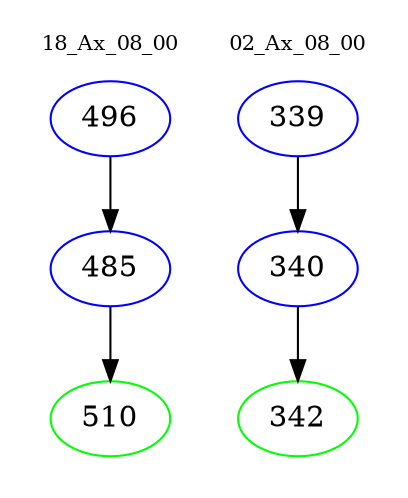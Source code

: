 digraph{
subgraph cluster_0 {
color = white
label = "18_Ax_08_00";
fontsize=10;
T0_496 [label="496", color="blue"]
T0_496 -> T0_485 [color="black"]
T0_485 [label="485", color="blue"]
T0_485 -> T0_510 [color="black"]
T0_510 [label="510", color="green"]
}
subgraph cluster_1 {
color = white
label = "02_Ax_08_00";
fontsize=10;
T1_339 [label="339", color="blue"]
T1_339 -> T1_340 [color="black"]
T1_340 [label="340", color="blue"]
T1_340 -> T1_342 [color="black"]
T1_342 [label="342", color="green"]
}
}
